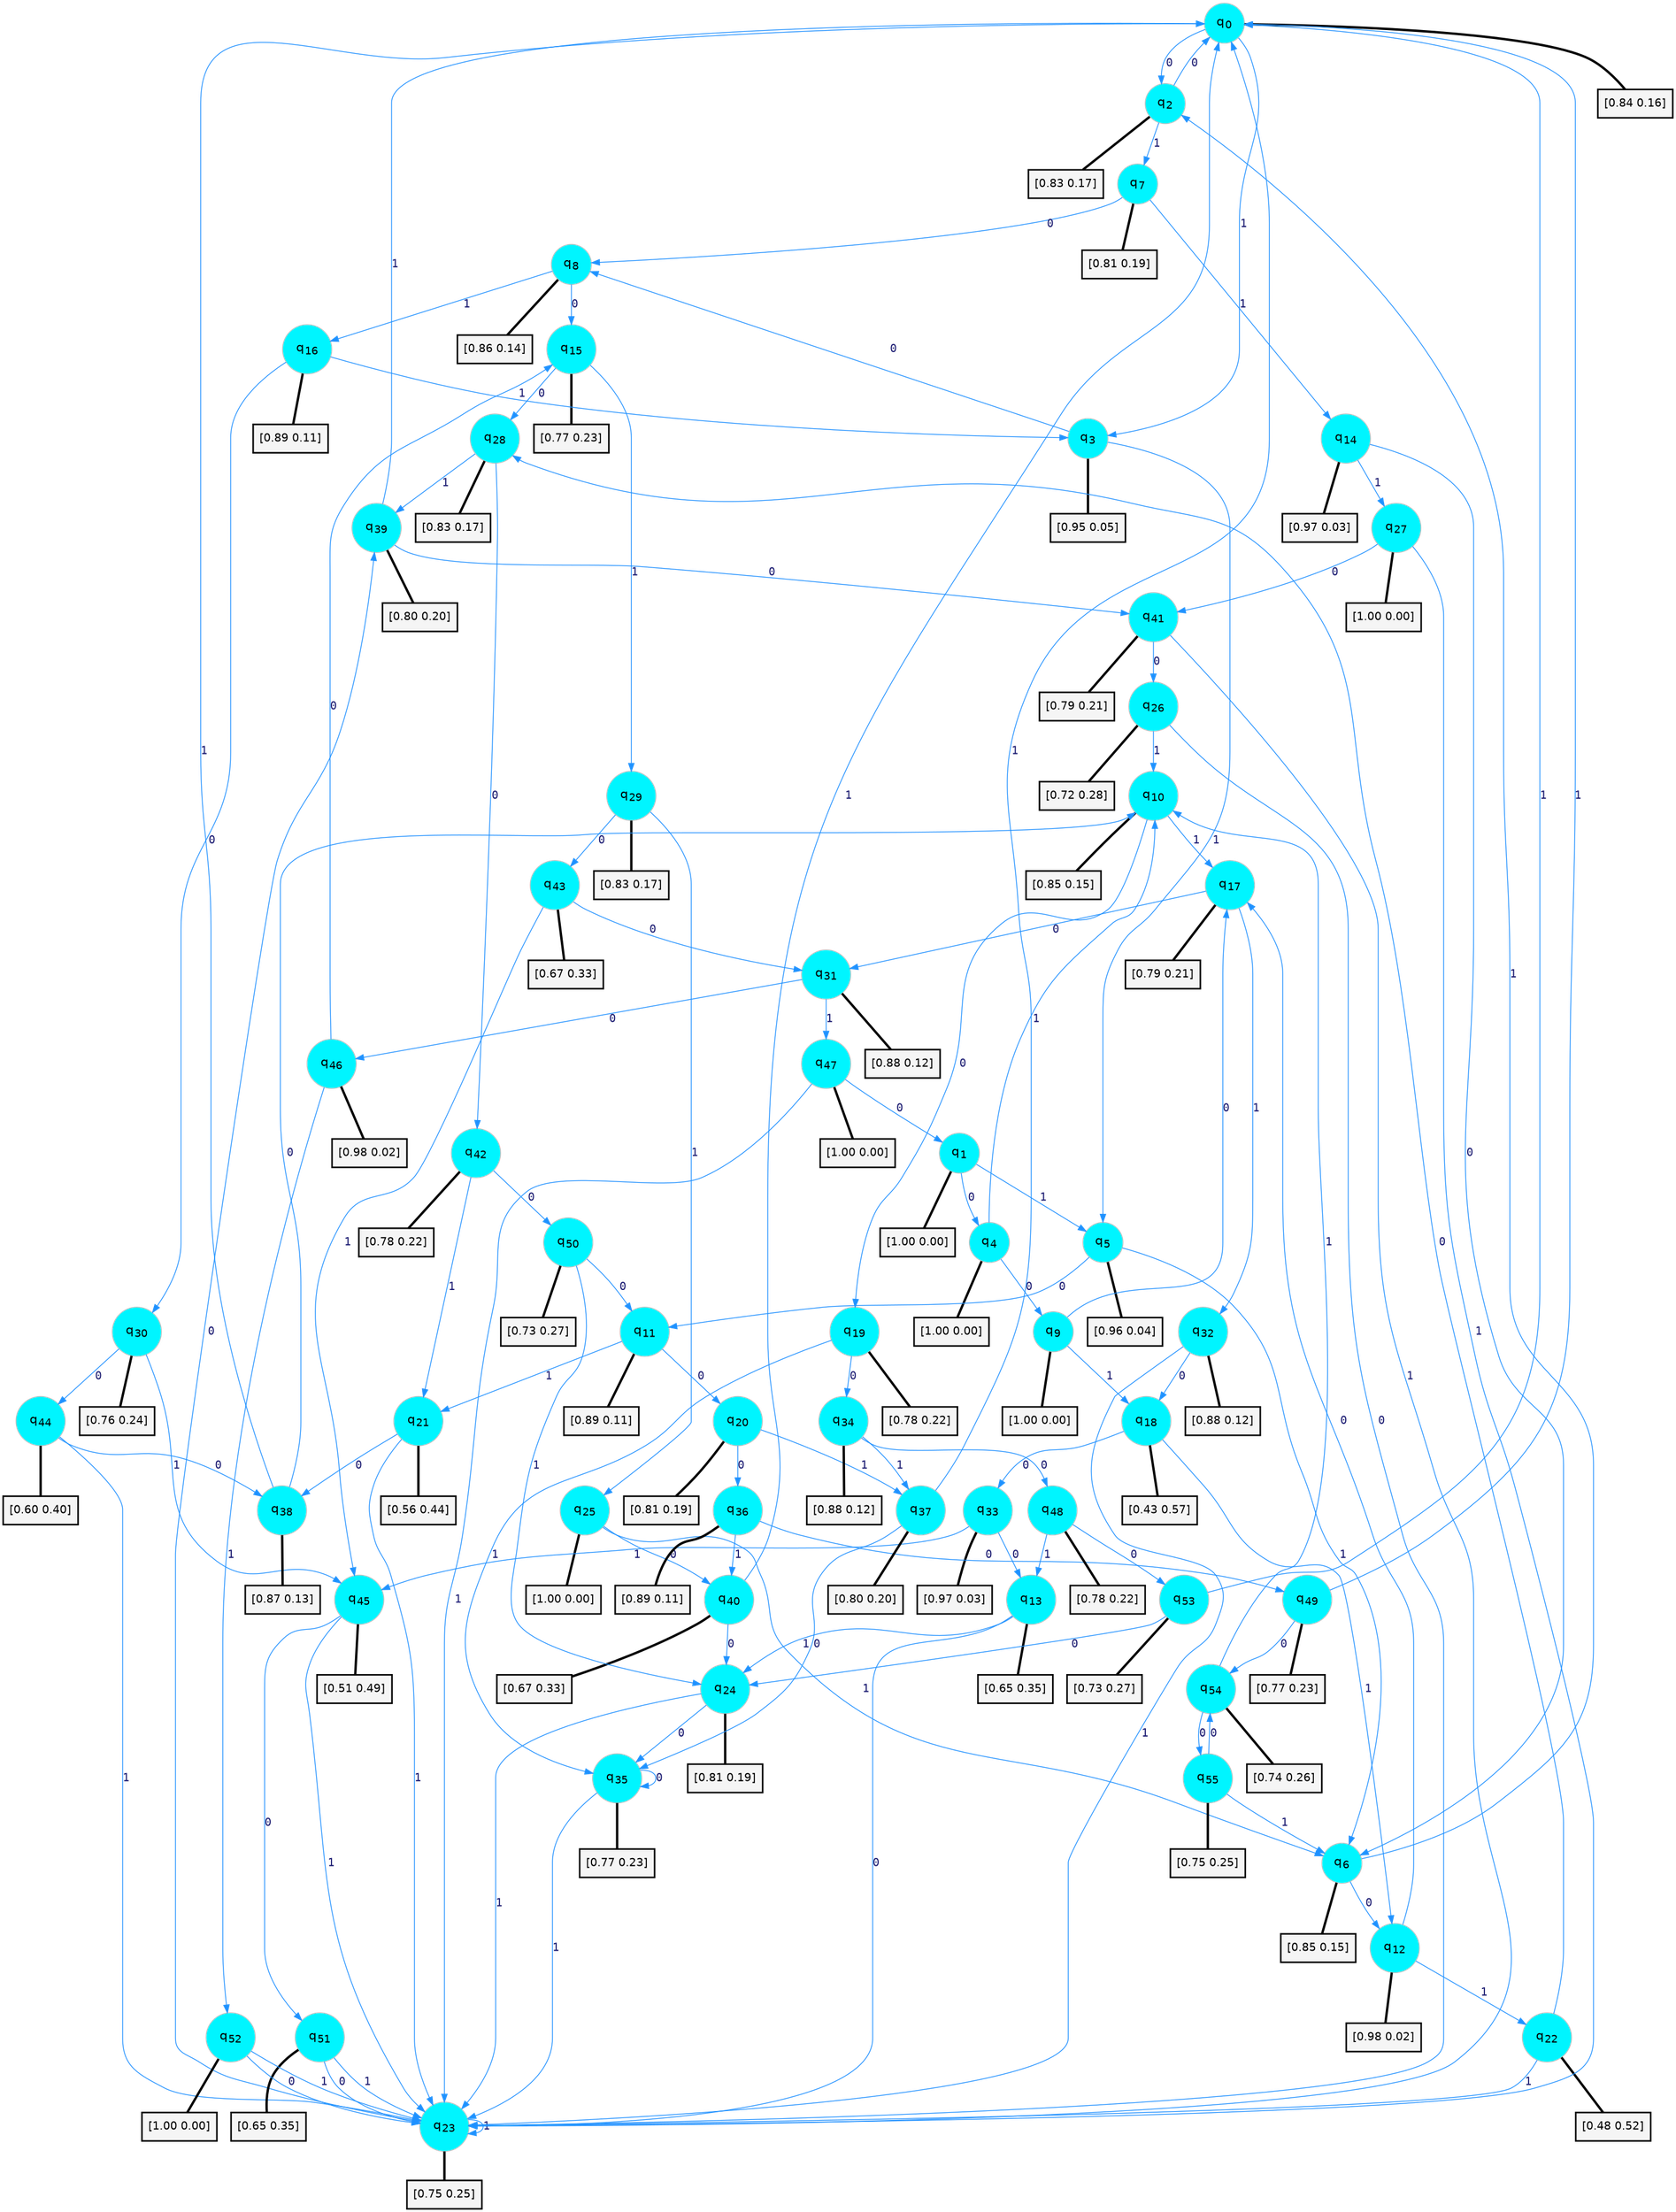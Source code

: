 digraph G {
graph [
bgcolor=transparent, dpi=300, rankdir=TD, size="40,25"];
node [
color=gray, fillcolor=turquoise1, fontcolor=black, fontname=Helvetica, fontsize=16, fontweight=bold, shape=circle, style=filled];
edge [
arrowsize=1, color=dodgerblue1, fontcolor=midnightblue, fontname=courier, fontweight=bold, penwidth=1, style=solid, weight=20];
0[label=<q<SUB>0</SUB>>];
1[label=<q<SUB>1</SUB>>];
2[label=<q<SUB>2</SUB>>];
3[label=<q<SUB>3</SUB>>];
4[label=<q<SUB>4</SUB>>];
5[label=<q<SUB>5</SUB>>];
6[label=<q<SUB>6</SUB>>];
7[label=<q<SUB>7</SUB>>];
8[label=<q<SUB>8</SUB>>];
9[label=<q<SUB>9</SUB>>];
10[label=<q<SUB>10</SUB>>];
11[label=<q<SUB>11</SUB>>];
12[label=<q<SUB>12</SUB>>];
13[label=<q<SUB>13</SUB>>];
14[label=<q<SUB>14</SUB>>];
15[label=<q<SUB>15</SUB>>];
16[label=<q<SUB>16</SUB>>];
17[label=<q<SUB>17</SUB>>];
18[label=<q<SUB>18</SUB>>];
19[label=<q<SUB>19</SUB>>];
20[label=<q<SUB>20</SUB>>];
21[label=<q<SUB>21</SUB>>];
22[label=<q<SUB>22</SUB>>];
23[label=<q<SUB>23</SUB>>];
24[label=<q<SUB>24</SUB>>];
25[label=<q<SUB>25</SUB>>];
26[label=<q<SUB>26</SUB>>];
27[label=<q<SUB>27</SUB>>];
28[label=<q<SUB>28</SUB>>];
29[label=<q<SUB>29</SUB>>];
30[label=<q<SUB>30</SUB>>];
31[label=<q<SUB>31</SUB>>];
32[label=<q<SUB>32</SUB>>];
33[label=<q<SUB>33</SUB>>];
34[label=<q<SUB>34</SUB>>];
35[label=<q<SUB>35</SUB>>];
36[label=<q<SUB>36</SUB>>];
37[label=<q<SUB>37</SUB>>];
38[label=<q<SUB>38</SUB>>];
39[label=<q<SUB>39</SUB>>];
40[label=<q<SUB>40</SUB>>];
41[label=<q<SUB>41</SUB>>];
42[label=<q<SUB>42</SUB>>];
43[label=<q<SUB>43</SUB>>];
44[label=<q<SUB>44</SUB>>];
45[label=<q<SUB>45</SUB>>];
46[label=<q<SUB>46</SUB>>];
47[label=<q<SUB>47</SUB>>];
48[label=<q<SUB>48</SUB>>];
49[label=<q<SUB>49</SUB>>];
50[label=<q<SUB>50</SUB>>];
51[label=<q<SUB>51</SUB>>];
52[label=<q<SUB>52</SUB>>];
53[label=<q<SUB>53</SUB>>];
54[label=<q<SUB>54</SUB>>];
55[label=<q<SUB>55</SUB>>];
56[label="[0.84 0.16]", shape=box,fontcolor=black, fontname=Helvetica, fontsize=14, penwidth=2, fillcolor=whitesmoke,color=black];
57[label="[1.00 0.00]", shape=box,fontcolor=black, fontname=Helvetica, fontsize=14, penwidth=2, fillcolor=whitesmoke,color=black];
58[label="[0.83 0.17]", shape=box,fontcolor=black, fontname=Helvetica, fontsize=14, penwidth=2, fillcolor=whitesmoke,color=black];
59[label="[0.95 0.05]", shape=box,fontcolor=black, fontname=Helvetica, fontsize=14, penwidth=2, fillcolor=whitesmoke,color=black];
60[label="[1.00 0.00]", shape=box,fontcolor=black, fontname=Helvetica, fontsize=14, penwidth=2, fillcolor=whitesmoke,color=black];
61[label="[0.96 0.04]", shape=box,fontcolor=black, fontname=Helvetica, fontsize=14, penwidth=2, fillcolor=whitesmoke,color=black];
62[label="[0.85 0.15]", shape=box,fontcolor=black, fontname=Helvetica, fontsize=14, penwidth=2, fillcolor=whitesmoke,color=black];
63[label="[0.81 0.19]", shape=box,fontcolor=black, fontname=Helvetica, fontsize=14, penwidth=2, fillcolor=whitesmoke,color=black];
64[label="[0.86 0.14]", shape=box,fontcolor=black, fontname=Helvetica, fontsize=14, penwidth=2, fillcolor=whitesmoke,color=black];
65[label="[1.00 0.00]", shape=box,fontcolor=black, fontname=Helvetica, fontsize=14, penwidth=2, fillcolor=whitesmoke,color=black];
66[label="[0.85 0.15]", shape=box,fontcolor=black, fontname=Helvetica, fontsize=14, penwidth=2, fillcolor=whitesmoke,color=black];
67[label="[0.89 0.11]", shape=box,fontcolor=black, fontname=Helvetica, fontsize=14, penwidth=2, fillcolor=whitesmoke,color=black];
68[label="[0.98 0.02]", shape=box,fontcolor=black, fontname=Helvetica, fontsize=14, penwidth=2, fillcolor=whitesmoke,color=black];
69[label="[0.65 0.35]", shape=box,fontcolor=black, fontname=Helvetica, fontsize=14, penwidth=2, fillcolor=whitesmoke,color=black];
70[label="[0.97 0.03]", shape=box,fontcolor=black, fontname=Helvetica, fontsize=14, penwidth=2, fillcolor=whitesmoke,color=black];
71[label="[0.77 0.23]", shape=box,fontcolor=black, fontname=Helvetica, fontsize=14, penwidth=2, fillcolor=whitesmoke,color=black];
72[label="[0.89 0.11]", shape=box,fontcolor=black, fontname=Helvetica, fontsize=14, penwidth=2, fillcolor=whitesmoke,color=black];
73[label="[0.79 0.21]", shape=box,fontcolor=black, fontname=Helvetica, fontsize=14, penwidth=2, fillcolor=whitesmoke,color=black];
74[label="[0.43 0.57]", shape=box,fontcolor=black, fontname=Helvetica, fontsize=14, penwidth=2, fillcolor=whitesmoke,color=black];
75[label="[0.78 0.22]", shape=box,fontcolor=black, fontname=Helvetica, fontsize=14, penwidth=2, fillcolor=whitesmoke,color=black];
76[label="[0.81 0.19]", shape=box,fontcolor=black, fontname=Helvetica, fontsize=14, penwidth=2, fillcolor=whitesmoke,color=black];
77[label="[0.56 0.44]", shape=box,fontcolor=black, fontname=Helvetica, fontsize=14, penwidth=2, fillcolor=whitesmoke,color=black];
78[label="[0.48 0.52]", shape=box,fontcolor=black, fontname=Helvetica, fontsize=14, penwidth=2, fillcolor=whitesmoke,color=black];
79[label="[0.75 0.25]", shape=box,fontcolor=black, fontname=Helvetica, fontsize=14, penwidth=2, fillcolor=whitesmoke,color=black];
80[label="[0.81 0.19]", shape=box,fontcolor=black, fontname=Helvetica, fontsize=14, penwidth=2, fillcolor=whitesmoke,color=black];
81[label="[1.00 0.00]", shape=box,fontcolor=black, fontname=Helvetica, fontsize=14, penwidth=2, fillcolor=whitesmoke,color=black];
82[label="[0.72 0.28]", shape=box,fontcolor=black, fontname=Helvetica, fontsize=14, penwidth=2, fillcolor=whitesmoke,color=black];
83[label="[1.00 0.00]", shape=box,fontcolor=black, fontname=Helvetica, fontsize=14, penwidth=2, fillcolor=whitesmoke,color=black];
84[label="[0.83 0.17]", shape=box,fontcolor=black, fontname=Helvetica, fontsize=14, penwidth=2, fillcolor=whitesmoke,color=black];
85[label="[0.83 0.17]", shape=box,fontcolor=black, fontname=Helvetica, fontsize=14, penwidth=2, fillcolor=whitesmoke,color=black];
86[label="[0.76 0.24]", shape=box,fontcolor=black, fontname=Helvetica, fontsize=14, penwidth=2, fillcolor=whitesmoke,color=black];
87[label="[0.88 0.12]", shape=box,fontcolor=black, fontname=Helvetica, fontsize=14, penwidth=2, fillcolor=whitesmoke,color=black];
88[label="[0.88 0.12]", shape=box,fontcolor=black, fontname=Helvetica, fontsize=14, penwidth=2, fillcolor=whitesmoke,color=black];
89[label="[0.97 0.03]", shape=box,fontcolor=black, fontname=Helvetica, fontsize=14, penwidth=2, fillcolor=whitesmoke,color=black];
90[label="[0.88 0.12]", shape=box,fontcolor=black, fontname=Helvetica, fontsize=14, penwidth=2, fillcolor=whitesmoke,color=black];
91[label="[0.77 0.23]", shape=box,fontcolor=black, fontname=Helvetica, fontsize=14, penwidth=2, fillcolor=whitesmoke,color=black];
92[label="[0.89 0.11]", shape=box,fontcolor=black, fontname=Helvetica, fontsize=14, penwidth=2, fillcolor=whitesmoke,color=black];
93[label="[0.80 0.20]", shape=box,fontcolor=black, fontname=Helvetica, fontsize=14, penwidth=2, fillcolor=whitesmoke,color=black];
94[label="[0.87 0.13]", shape=box,fontcolor=black, fontname=Helvetica, fontsize=14, penwidth=2, fillcolor=whitesmoke,color=black];
95[label="[0.80 0.20]", shape=box,fontcolor=black, fontname=Helvetica, fontsize=14, penwidth=2, fillcolor=whitesmoke,color=black];
96[label="[0.67 0.33]", shape=box,fontcolor=black, fontname=Helvetica, fontsize=14, penwidth=2, fillcolor=whitesmoke,color=black];
97[label="[0.79 0.21]", shape=box,fontcolor=black, fontname=Helvetica, fontsize=14, penwidth=2, fillcolor=whitesmoke,color=black];
98[label="[0.78 0.22]", shape=box,fontcolor=black, fontname=Helvetica, fontsize=14, penwidth=2, fillcolor=whitesmoke,color=black];
99[label="[0.67 0.33]", shape=box,fontcolor=black, fontname=Helvetica, fontsize=14, penwidth=2, fillcolor=whitesmoke,color=black];
100[label="[0.60 0.40]", shape=box,fontcolor=black, fontname=Helvetica, fontsize=14, penwidth=2, fillcolor=whitesmoke,color=black];
101[label="[0.51 0.49]", shape=box,fontcolor=black, fontname=Helvetica, fontsize=14, penwidth=2, fillcolor=whitesmoke,color=black];
102[label="[0.98 0.02]", shape=box,fontcolor=black, fontname=Helvetica, fontsize=14, penwidth=2, fillcolor=whitesmoke,color=black];
103[label="[1.00 0.00]", shape=box,fontcolor=black, fontname=Helvetica, fontsize=14, penwidth=2, fillcolor=whitesmoke,color=black];
104[label="[0.78 0.22]", shape=box,fontcolor=black, fontname=Helvetica, fontsize=14, penwidth=2, fillcolor=whitesmoke,color=black];
105[label="[0.77 0.23]", shape=box,fontcolor=black, fontname=Helvetica, fontsize=14, penwidth=2, fillcolor=whitesmoke,color=black];
106[label="[0.73 0.27]", shape=box,fontcolor=black, fontname=Helvetica, fontsize=14, penwidth=2, fillcolor=whitesmoke,color=black];
107[label="[0.65 0.35]", shape=box,fontcolor=black, fontname=Helvetica, fontsize=14, penwidth=2, fillcolor=whitesmoke,color=black];
108[label="[1.00 0.00]", shape=box,fontcolor=black, fontname=Helvetica, fontsize=14, penwidth=2, fillcolor=whitesmoke,color=black];
109[label="[0.73 0.27]", shape=box,fontcolor=black, fontname=Helvetica, fontsize=14, penwidth=2, fillcolor=whitesmoke,color=black];
110[label="[0.74 0.26]", shape=box,fontcolor=black, fontname=Helvetica, fontsize=14, penwidth=2, fillcolor=whitesmoke,color=black];
111[label="[0.75 0.25]", shape=box,fontcolor=black, fontname=Helvetica, fontsize=14, penwidth=2, fillcolor=whitesmoke,color=black];
0->2 [label=0];
0->3 [label=1];
0->56 [arrowhead=none, penwidth=3,color=black];
1->4 [label=0];
1->5 [label=1];
1->57 [arrowhead=none, penwidth=3,color=black];
2->0 [label=0];
2->7 [label=1];
2->58 [arrowhead=none, penwidth=3,color=black];
3->8 [label=0];
3->5 [label=1];
3->59 [arrowhead=none, penwidth=3,color=black];
4->9 [label=0];
4->10 [label=1];
4->60 [arrowhead=none, penwidth=3,color=black];
5->11 [label=0];
5->6 [label=1];
5->61 [arrowhead=none, penwidth=3,color=black];
6->12 [label=0];
6->2 [label=1];
6->62 [arrowhead=none, penwidth=3,color=black];
7->8 [label=0];
7->14 [label=1];
7->63 [arrowhead=none, penwidth=3,color=black];
8->15 [label=0];
8->16 [label=1];
8->64 [arrowhead=none, penwidth=3,color=black];
9->17 [label=0];
9->18 [label=1];
9->65 [arrowhead=none, penwidth=3,color=black];
10->19 [label=0];
10->17 [label=1];
10->66 [arrowhead=none, penwidth=3,color=black];
11->20 [label=0];
11->21 [label=1];
11->67 [arrowhead=none, penwidth=3,color=black];
12->17 [label=0];
12->22 [label=1];
12->68 [arrowhead=none, penwidth=3,color=black];
13->23 [label=0];
13->24 [label=1];
13->69 [arrowhead=none, penwidth=3,color=black];
14->6 [label=0];
14->27 [label=1];
14->70 [arrowhead=none, penwidth=3,color=black];
15->28 [label=0];
15->29 [label=1];
15->71 [arrowhead=none, penwidth=3,color=black];
16->30 [label=0];
16->3 [label=1];
16->72 [arrowhead=none, penwidth=3,color=black];
17->31 [label=0];
17->32 [label=1];
17->73 [arrowhead=none, penwidth=3,color=black];
18->33 [label=0];
18->12 [label=1];
18->74 [arrowhead=none, penwidth=3,color=black];
19->34 [label=0];
19->35 [label=1];
19->75 [arrowhead=none, penwidth=3,color=black];
20->36 [label=0];
20->37 [label=1];
20->76 [arrowhead=none, penwidth=3,color=black];
21->38 [label=0];
21->23 [label=1];
21->77 [arrowhead=none, penwidth=3,color=black];
22->28 [label=0];
22->23 [label=1];
22->78 [arrowhead=none, penwidth=3,color=black];
23->39 [label=0];
23->23 [label=1];
23->79 [arrowhead=none, penwidth=3,color=black];
24->35 [label=0];
24->23 [label=1];
24->80 [arrowhead=none, penwidth=3,color=black];
25->40 [label=0];
25->6 [label=1];
25->81 [arrowhead=none, penwidth=3,color=black];
26->23 [label=0];
26->10 [label=1];
26->82 [arrowhead=none, penwidth=3,color=black];
27->41 [label=0];
27->23 [label=1];
27->83 [arrowhead=none, penwidth=3,color=black];
28->42 [label=0];
28->39 [label=1];
28->84 [arrowhead=none, penwidth=3,color=black];
29->43 [label=0];
29->25 [label=1];
29->85 [arrowhead=none, penwidth=3,color=black];
30->44 [label=0];
30->45 [label=1];
30->86 [arrowhead=none, penwidth=3,color=black];
31->46 [label=0];
31->47 [label=1];
31->87 [arrowhead=none, penwidth=3,color=black];
32->18 [label=0];
32->23 [label=1];
32->88 [arrowhead=none, penwidth=3,color=black];
33->13 [label=0];
33->45 [label=1];
33->89 [arrowhead=none, penwidth=3,color=black];
34->48 [label=0];
34->37 [label=1];
34->90 [arrowhead=none, penwidth=3,color=black];
35->35 [label=0];
35->23 [label=1];
35->91 [arrowhead=none, penwidth=3,color=black];
36->49 [label=0];
36->40 [label=1];
36->92 [arrowhead=none, penwidth=3,color=black];
37->35 [label=0];
37->0 [label=1];
37->93 [arrowhead=none, penwidth=3,color=black];
38->10 [label=0];
38->0 [label=1];
38->94 [arrowhead=none, penwidth=3,color=black];
39->41 [label=0];
39->0 [label=1];
39->95 [arrowhead=none, penwidth=3,color=black];
40->24 [label=0];
40->0 [label=1];
40->96 [arrowhead=none, penwidth=3,color=black];
41->26 [label=0];
41->23 [label=1];
41->97 [arrowhead=none, penwidth=3,color=black];
42->50 [label=0];
42->21 [label=1];
42->98 [arrowhead=none, penwidth=3,color=black];
43->31 [label=0];
43->45 [label=1];
43->99 [arrowhead=none, penwidth=3,color=black];
44->38 [label=0];
44->23 [label=1];
44->100 [arrowhead=none, penwidth=3,color=black];
45->51 [label=0];
45->23 [label=1];
45->101 [arrowhead=none, penwidth=3,color=black];
46->15 [label=0];
46->52 [label=1];
46->102 [arrowhead=none, penwidth=3,color=black];
47->1 [label=0];
47->23 [label=1];
47->103 [arrowhead=none, penwidth=3,color=black];
48->53 [label=0];
48->13 [label=1];
48->104 [arrowhead=none, penwidth=3,color=black];
49->54 [label=0];
49->0 [label=1];
49->105 [arrowhead=none, penwidth=3,color=black];
50->11 [label=0];
50->24 [label=1];
50->106 [arrowhead=none, penwidth=3,color=black];
51->23 [label=0];
51->23 [label=1];
51->107 [arrowhead=none, penwidth=3,color=black];
52->23 [label=0];
52->23 [label=1];
52->108 [arrowhead=none, penwidth=3,color=black];
53->24 [label=0];
53->0 [label=1];
53->109 [arrowhead=none, penwidth=3,color=black];
54->55 [label=0];
54->10 [label=1];
54->110 [arrowhead=none, penwidth=3,color=black];
55->54 [label=0];
55->6 [label=1];
55->111 [arrowhead=none, penwidth=3,color=black];
}
